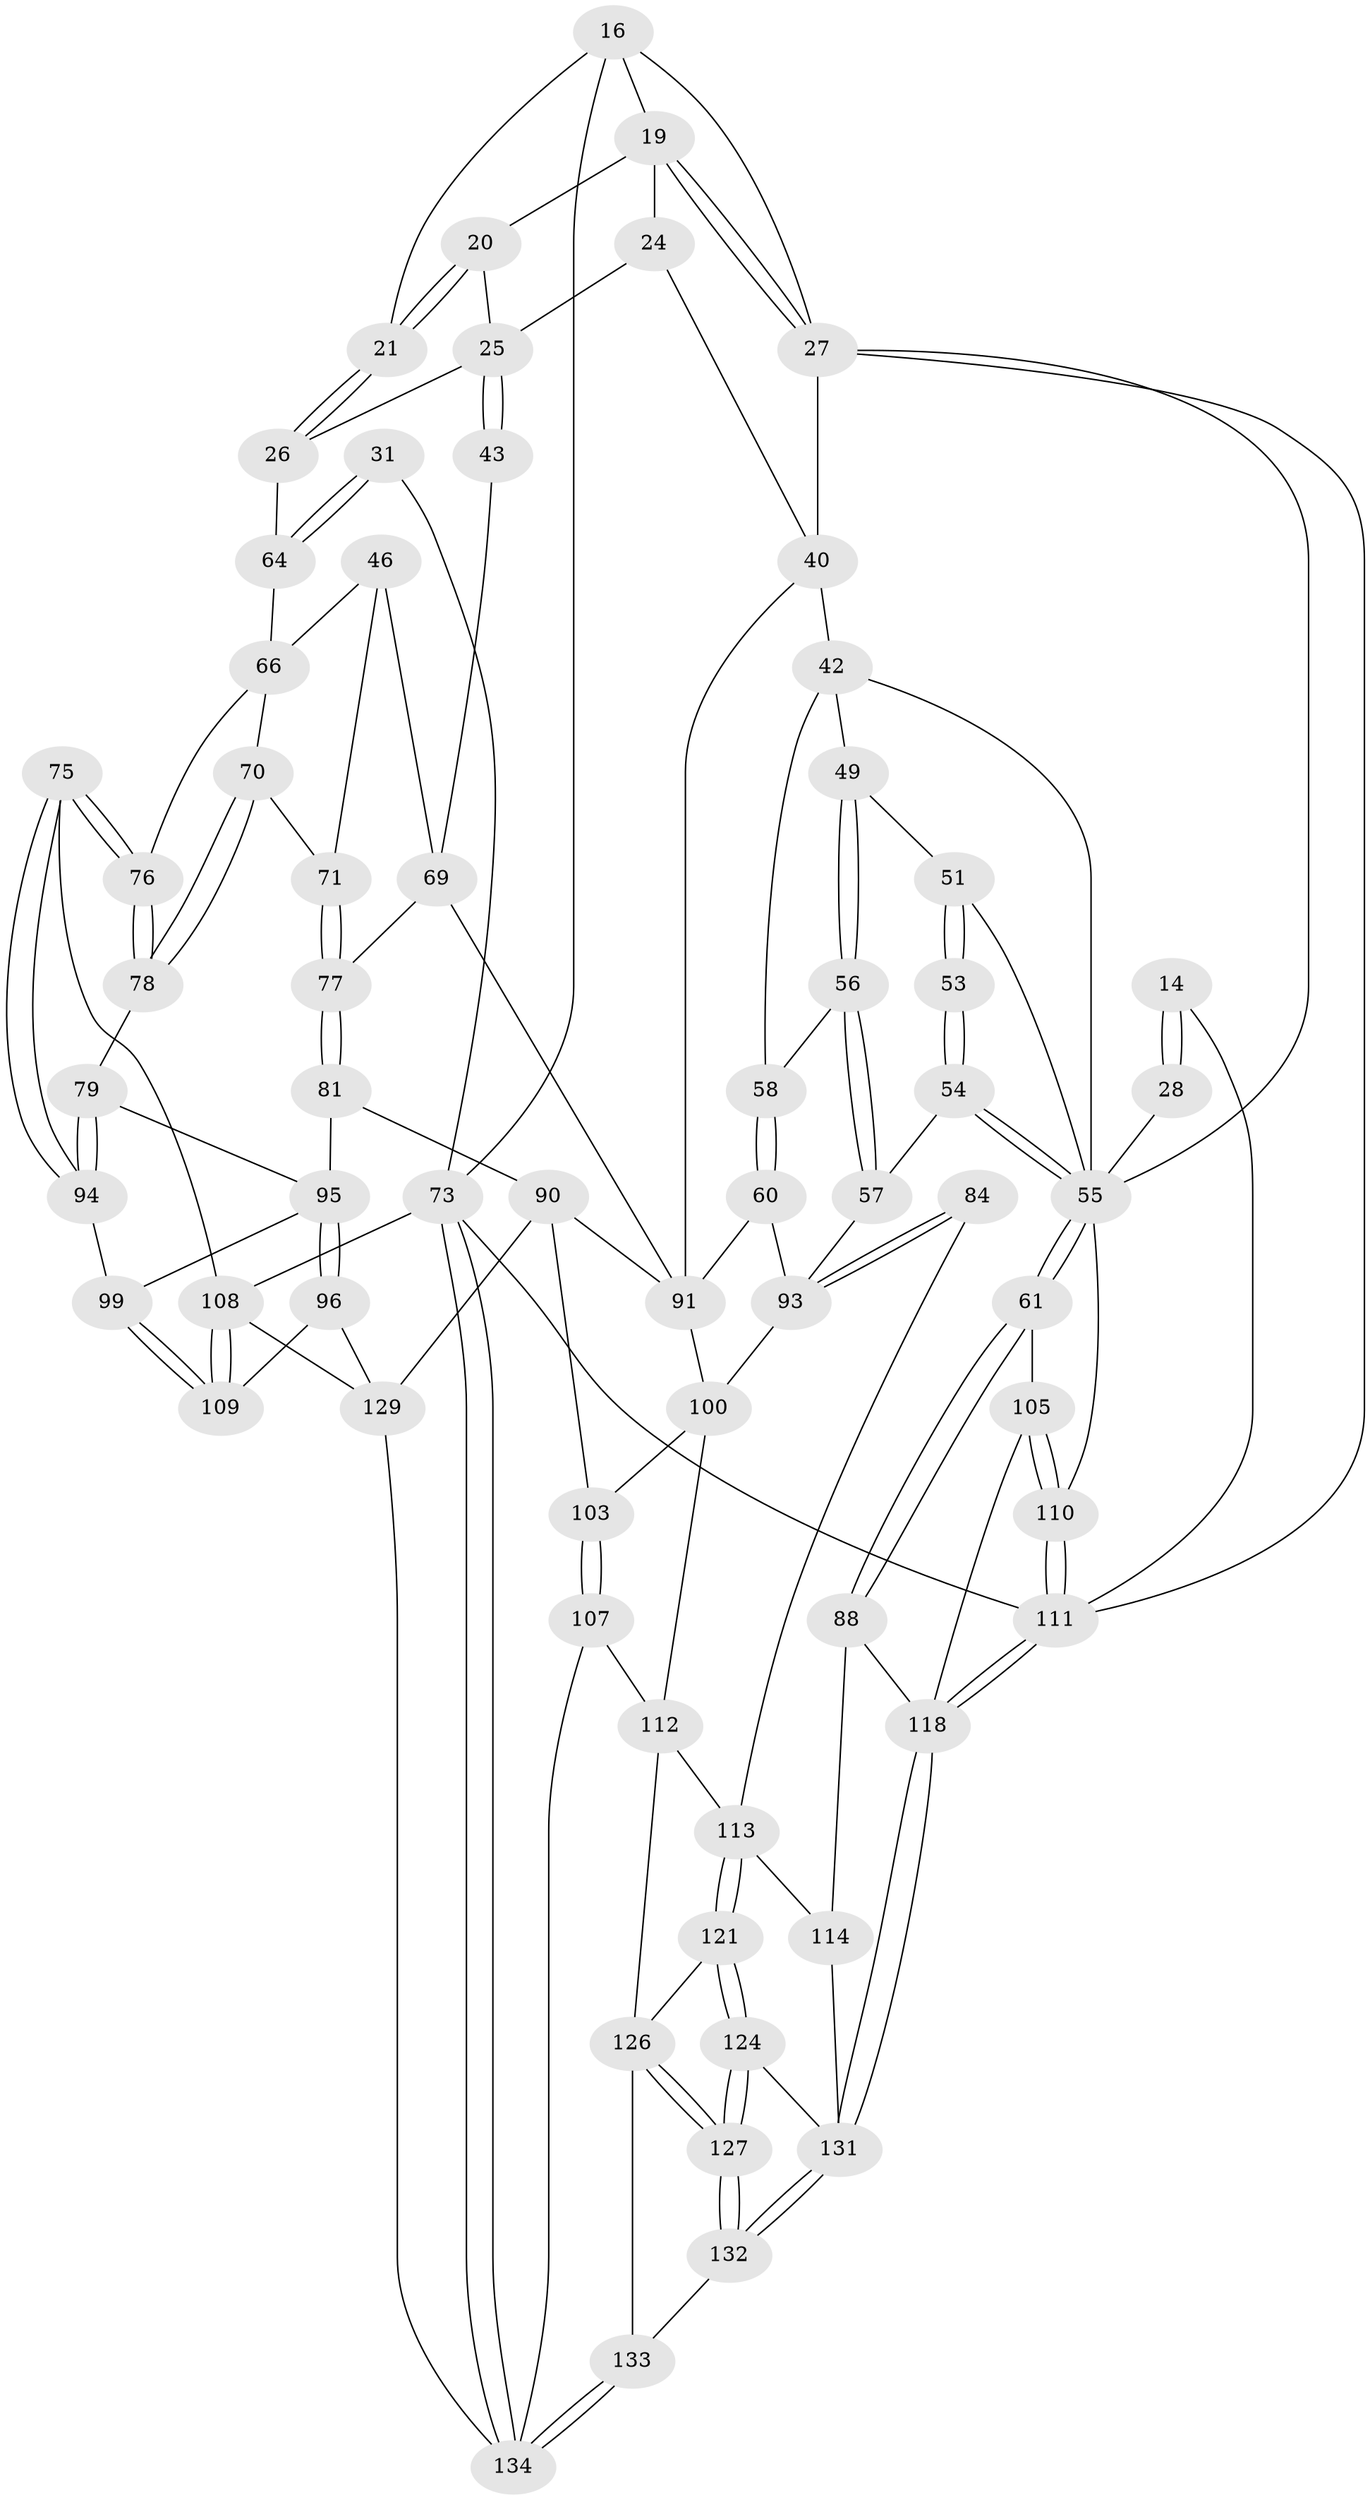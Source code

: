 // original degree distribution, {3: 0.014925373134328358, 6: 0.2462686567164179, 5: 0.47761194029850745, 4: 0.26119402985074625}
// Generated by graph-tools (version 1.1) at 2025/01/03/09/25 05:01:25]
// undirected, 67 vertices, 151 edges
graph export_dot {
graph [start="1"]
  node [color=gray90,style=filled];
  14 [pos="+0.04060996141167739+0"];
  16 [pos="+0.6744466592105773+0.09265967702283752",super="+8+15"];
  19 [pos="+0.5430108521973052+0.11542541500176126",super="+18+17"];
  20 [pos="+0.6885462041109343+0.13416001481861672"];
  21 [pos="+0.7822669586675829+0.16725955024073225"];
  24 [pos="+0.6363527549700476+0.2551486991828086"];
  25 [pos="+0.7653138829402644+0.23879870771424258",super="+23"];
  26 [pos="+0.7734117121530056+0.23403185067574564"];
  27 [pos="+0.47095744692474895+0.16663908109907735",super="+10"];
  28 [pos="+0.11386425495436678+0.19668484917248133",super="+13"];
  31 [pos="+1+0"];
  40 [pos="+0.5180886010248893+0.26947914562452785",super="+33+34"];
  42 [pos="+0.4168929219851148+0.2955354843080546",super="+41+36"];
  43 [pos="+0.6841575875845395+0.3073309807468074"];
  46 [pos="+0.8472611151815255+0.3556104100116958"];
  49 [pos="+0.4136222772352841+0.3098946536142312"];
  51 [pos="+0.31088883297172537+0.27332066360337104",super="+50"];
  53 [pos="+0.3308552936251497+0.3452895306606552"];
  54 [pos="+0.3482953359589566+0.4228911246464178"];
  55 [pos="+0.16520520770719194+0.47438293803718307",super="+39+37+38+12+29"];
  56 [pos="+0.41340971265469867+0.4334997055609814"];
  57 [pos="+0.40922694191434583+0.43578119418704964"];
  58 [pos="+0.4705780903213673+0.42151437295765953"];
  60 [pos="+0.5811958587895586+0.44529428564290174"];
  61 [pos="+0.1474626411095569+0.4947945106636209"];
  64 [pos="+1+0.31085964019113227",super="+44+32"];
  66 [pos="+1+0.3959476365173167",super="+45+65"];
  69 [pos="+0.7602808941330377+0.4861794487151979",super="+47+48"];
  70 [pos="+0.9247688757159431+0.45263591719955365"];
  71 [pos="+0.9080963949614664+0.4487970939839385",super="+67"];
  73 [pos="+1+1",super="+3"];
  75 [pos="+1+0.5980369612703377"];
  76 [pos="+1+0.36801883581637695"];
  77 [pos="+0.8164249083387038+0.5050214216874459",super="+68"];
  78 [pos="+0.9314387433179365+0.5228771250330543"];
  79 [pos="+0.9282250841265277+0.5695022732255922"];
  81 [pos="+0.8752029512799777+0.5753876197482853"];
  84 [pos="+0.4129101745766211+0.5669188162435517"];
  88 [pos="+0.2193937481796959+0.6268340084610649",super="+87"];
  90 [pos="+0.6967537932609581+0.5746008586333387",super="+89"];
  91 [pos="+0.6786239552670863+0.5243587479353158",super="+72+52"];
  93 [pos="+0.5290803629166551+0.6194918199772429",super="+82+83"];
  94 [pos="+0.9831968455053429+0.5942349775357804"];
  95 [pos="+0.868034834382642+0.6957115515137083",super="+80"];
  96 [pos="+0.8200370284203128+0.7585587653527467"];
  99 [pos="+0.9462714175573599+0.6798337987026449"];
  100 [pos="+0.5406897873904906+0.6683513618206718",super="+92"];
  103 [pos="+0.6317915289555395+0.6696463170470861"];
  105 [pos="+0.04441895522019164+0.7076184829238035",super="+62"];
  107 [pos="+0.6732650145231249+0.7536693688493078"];
  108 [pos="+1+0.8808094271497175",super="+74"];
  109 [pos="+0.9816406441251755+0.7369548447917068"];
  110 [pos="+0+0.7675671793226065",super="+63"];
  111 [pos="+0+1",super="+6"];
  112 [pos="+0.6169780100760613+0.7605615179264625",super="+101"];
  113 [pos="+0.4651724659225009+0.746072577037513",super="+102"];
  114 [pos="+0.4394716241253682+0.7476949631306692",super="+86"];
  118 [pos="+0+1",super="+116+104+115"];
  121 [pos="+0.4740103947052253+0.7793740621964381"];
  124 [pos="+0.4507845707604906+0.8746913353011814"];
  126 [pos="+0.5246577211527023+0.9173255239216752",super="+120+119"];
  127 [pos="+0.48227452613571836+0.929547427783866"];
  129 [pos="+0.8493896483851966+0.8222356998629679",super="+98"];
  131 [pos="+0.12014282364184174+1",super="+125+117"];
  132 [pos="+0.403003269560403+1"];
  133 [pos="+0.5936873741520491+1",super="+128"];
  134 [pos="+0.8432822002313781+1",super="+130+106"];
  14 -- 28 [weight=2];
  14 -- 28;
  14 -- 111;
  16 -- 19 [weight=2];
  16 -- 73 [weight=2];
  16 -- 21;
  16 -- 27;
  19 -- 27;
  19 -- 27;
  19 -- 24;
  19 -- 20;
  20 -- 21;
  20 -- 21;
  20 -- 25;
  21 -- 26;
  21 -- 26;
  24 -- 25;
  24 -- 40;
  25 -- 26;
  25 -- 43 [weight=2];
  25 -- 43;
  26 -- 64;
  27 -- 40;
  27 -- 111;
  27 -- 55;
  28 -- 55 [weight=2];
  31 -- 64 [weight=2];
  31 -- 64;
  31 -- 73;
  40 -- 42 [weight=2];
  40 -- 91;
  42 -- 49;
  42 -- 58;
  42 -- 55 [weight=2];
  43 -- 69;
  46 -- 69;
  46 -- 66;
  46 -- 71;
  49 -- 56;
  49 -- 56;
  49 -- 51;
  51 -- 53 [weight=2];
  51 -- 53;
  51 -- 55;
  53 -- 54;
  53 -- 54;
  54 -- 55;
  54 -- 55;
  54 -- 57;
  55 -- 61;
  55 -- 61;
  55 -- 110;
  56 -- 57;
  56 -- 57;
  56 -- 58;
  57 -- 93;
  58 -- 60;
  58 -- 60;
  60 -- 93;
  60 -- 91;
  61 -- 88;
  61 -- 88;
  61 -- 105;
  64 -- 66 [weight=2];
  66 -- 70;
  66 -- 76;
  69 -- 91 [weight=2];
  69 -- 77;
  70 -- 71;
  70 -- 78;
  70 -- 78;
  71 -- 77 [weight=2];
  71 -- 77;
  73 -- 134;
  73 -- 134;
  73 -- 111 [weight=2];
  73 -- 108;
  75 -- 76;
  75 -- 76;
  75 -- 94;
  75 -- 94;
  75 -- 108;
  76 -- 78;
  76 -- 78;
  77 -- 81;
  77 -- 81;
  78 -- 79;
  79 -- 94;
  79 -- 94;
  79 -- 95;
  81 -- 90;
  81 -- 95;
  84 -- 93 [weight=2];
  84 -- 93;
  84 -- 113;
  88 -- 118 [weight=2];
  88 -- 114;
  90 -- 91;
  90 -- 103;
  90 -- 129;
  91 -- 100;
  93 -- 100;
  94 -- 99;
  95 -- 96;
  95 -- 96;
  95 -- 99;
  96 -- 109;
  96 -- 129;
  99 -- 109;
  99 -- 109;
  100 -- 103;
  100 -- 112;
  103 -- 107;
  103 -- 107;
  105 -- 110 [weight=2];
  105 -- 110;
  105 -- 118;
  107 -- 112;
  107 -- 134;
  108 -- 109;
  108 -- 109;
  108 -- 129;
  110 -- 111 [weight=2];
  110 -- 111;
  111 -- 118;
  111 -- 118;
  112 -- 126;
  112 -- 113;
  113 -- 114 [weight=2];
  113 -- 121;
  113 -- 121;
  114 -- 131;
  118 -- 131 [weight=2];
  118 -- 131;
  121 -- 124;
  121 -- 124;
  121 -- 126;
  124 -- 127;
  124 -- 127;
  124 -- 131;
  126 -- 127;
  126 -- 127;
  126 -- 133 [weight=2];
  127 -- 132;
  127 -- 132;
  129 -- 134 [weight=2];
  131 -- 132;
  131 -- 132;
  132 -- 133;
  133 -- 134 [weight=2];
  133 -- 134;
}
